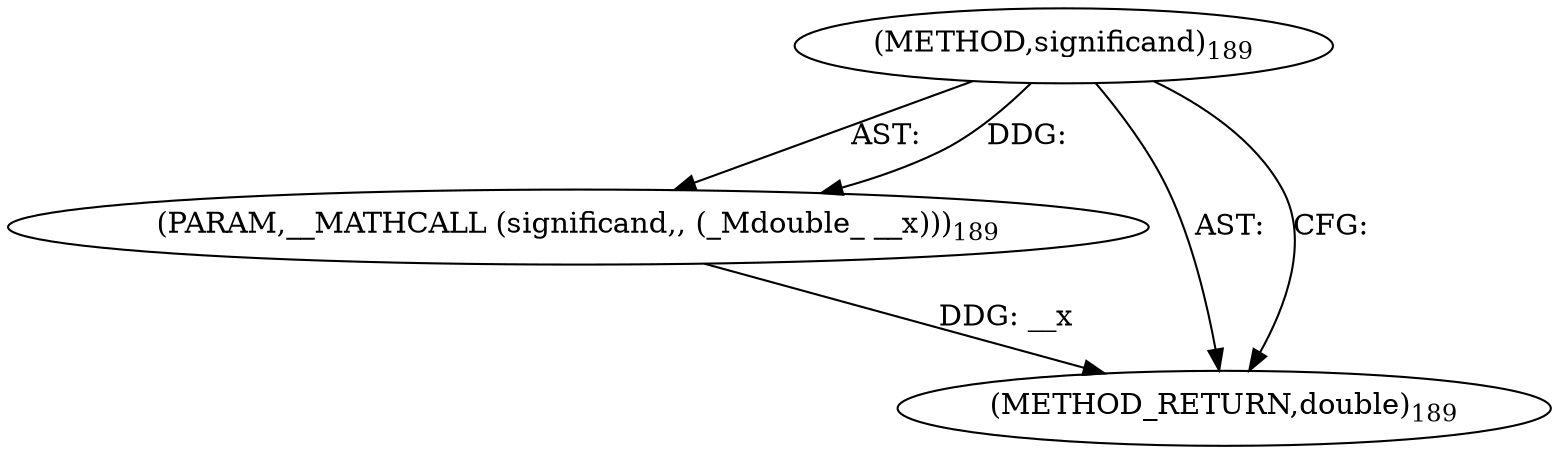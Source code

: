 digraph "significand" {  
"20577" [label = <(METHOD,significand)<SUB>189</SUB>> ]
"20578" [label = <(PARAM,__MATHCALL (significand,, (_Mdouble_ __x)))<SUB>189</SUB>> ]
"20579" [label = <(METHOD_RETURN,double)<SUB>189</SUB>> ]
  "20577" -> "20578"  [ label = "AST: "] 
  "20577" -> "20579"  [ label = "AST: "] 
  "20577" -> "20579"  [ label = "CFG: "] 
  "20578" -> "20579"  [ label = "DDG: __x"] 
  "20577" -> "20578"  [ label = "DDG: "] 
}
